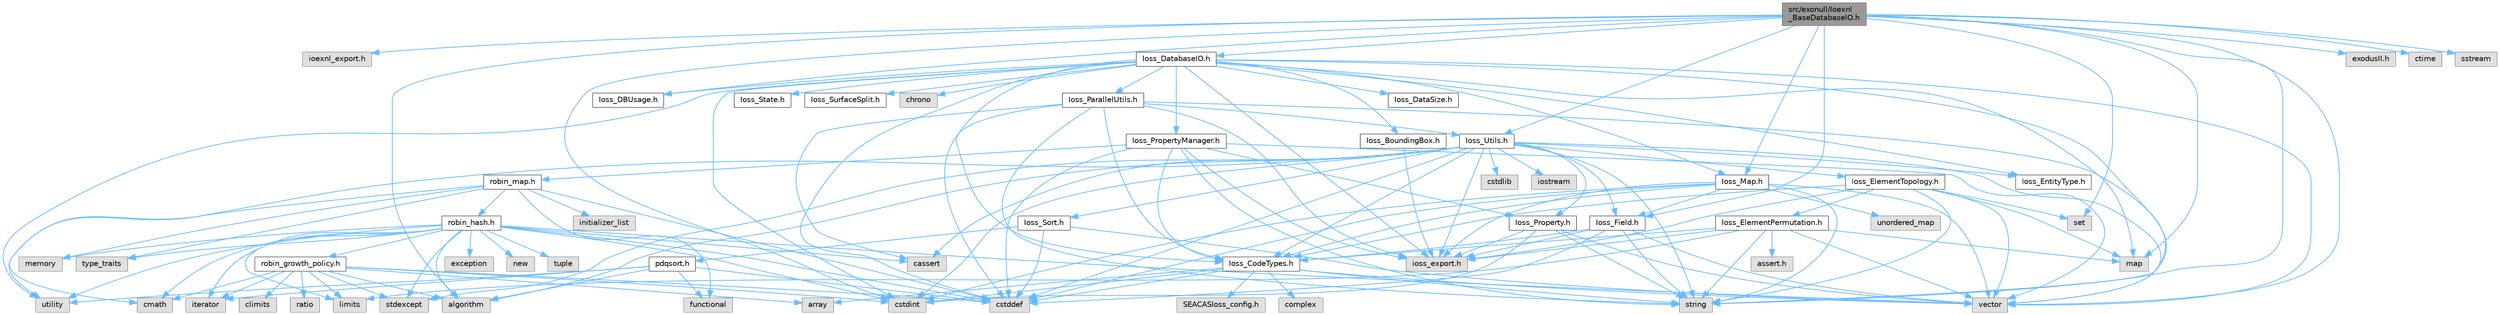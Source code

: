 digraph "src/exonull/Ioexnl_BaseDatabaseIO.h"
{
 // INTERACTIVE_SVG=YES
 // LATEX_PDF_SIZE
  bgcolor="transparent";
  edge [fontname=Helvetica,fontsize=10,labelfontname=Helvetica,labelfontsize=10];
  node [fontname=Helvetica,fontsize=10,shape=box,height=0.2,width=0.4];
  Node1 [id="Node000001",label="src/exonull/Ioexnl\l_BaseDatabaseIO.h",height=0.2,width=0.4,color="gray40", fillcolor="grey60", style="filled", fontcolor="black",tooltip=" "];
  Node1 -> Node2 [id="edge1_Node000001_Node000002",color="steelblue1",style="solid",tooltip=" "];
  Node2 [id="Node000002",label="ioexnl_export.h",height=0.2,width=0.4,color="grey60", fillcolor="#E0E0E0", style="filled",tooltip=" "];
  Node1 -> Node3 [id="edge2_Node000001_Node000003",color="steelblue1",style="solid",tooltip=" "];
  Node3 [id="Node000003",label="Ioss_DBUsage.h",height=0.2,width=0.4,color="grey40", fillcolor="white", style="filled",URL="$Ioss__DBUsage_8h.html",tooltip=" "];
  Node1 -> Node4 [id="edge3_Node000001_Node000004",color="steelblue1",style="solid",tooltip=" "];
  Node4 [id="Node000004",label="Ioss_DatabaseIO.h",height=0.2,width=0.4,color="grey40", fillcolor="white", style="filled",URL="$Ioss__DatabaseIO_8h.html",tooltip=" "];
  Node4 -> Node5 [id="edge4_Node000004_Node000005",color="steelblue1",style="solid",tooltip=" "];
  Node5 [id="Node000005",label="ioss_export.h",height=0.2,width=0.4,color="grey60", fillcolor="#E0E0E0", style="filled",tooltip=" "];
  Node4 -> Node6 [id="edge5_Node000004_Node000006",color="steelblue1",style="solid",tooltip=" "];
  Node6 [id="Node000006",label="Ioss_BoundingBox.h",height=0.2,width=0.4,color="grey40", fillcolor="white", style="filled",URL="$Ioss__BoundingBox_8h.html",tooltip=" "];
  Node6 -> Node5 [id="edge6_Node000006_Node000005",color="steelblue1",style="solid",tooltip=" "];
  Node4 -> Node7 [id="edge7_Node000004_Node000007",color="steelblue1",style="solid",tooltip=" "];
  Node7 [id="Node000007",label="Ioss_CodeTypes.h",height=0.2,width=0.4,color="grey40", fillcolor="white", style="filled",URL="$Ioss__CodeTypes_8h.html",tooltip=" "];
  Node7 -> Node8 [id="edge8_Node000007_Node000008",color="steelblue1",style="solid",tooltip=" "];
  Node8 [id="Node000008",label="array",height=0.2,width=0.4,color="grey60", fillcolor="#E0E0E0", style="filled",tooltip=" "];
  Node7 -> Node9 [id="edge9_Node000007_Node000009",color="steelblue1",style="solid",tooltip=" "];
  Node9 [id="Node000009",label="cstddef",height=0.2,width=0.4,color="grey60", fillcolor="#E0E0E0", style="filled",tooltip=" "];
  Node7 -> Node10 [id="edge10_Node000007_Node000010",color="steelblue1",style="solid",tooltip=" "];
  Node10 [id="Node000010",label="cstdint",height=0.2,width=0.4,color="grey60", fillcolor="#E0E0E0", style="filled",tooltip=" "];
  Node7 -> Node11 [id="edge11_Node000007_Node000011",color="steelblue1",style="solid",tooltip=" "];
  Node11 [id="Node000011",label="string",height=0.2,width=0.4,color="grey60", fillcolor="#E0E0E0", style="filled",tooltip=" "];
  Node7 -> Node12 [id="edge12_Node000007_Node000012",color="steelblue1",style="solid",tooltip=" "];
  Node12 [id="Node000012",label="vector",height=0.2,width=0.4,color="grey60", fillcolor="#E0E0E0", style="filled",tooltip=" "];
  Node7 -> Node13 [id="edge13_Node000007_Node000013",color="steelblue1",style="solid",tooltip=" "];
  Node13 [id="Node000013",label="SEACASIoss_config.h",height=0.2,width=0.4,color="grey60", fillcolor="#E0E0E0", style="filled",tooltip=" "];
  Node7 -> Node14 [id="edge14_Node000007_Node000014",color="steelblue1",style="solid",tooltip=" "];
  Node14 [id="Node000014",label="complex",height=0.2,width=0.4,color="grey60", fillcolor="#E0E0E0", style="filled",tooltip=" "];
  Node4 -> Node3 [id="edge15_Node000004_Node000003",color="steelblue1",style="solid",tooltip=" "];
  Node4 -> Node15 [id="edge16_Node000004_Node000015",color="steelblue1",style="solid",tooltip=" "];
  Node15 [id="Node000015",label="Ioss_DataSize.h",height=0.2,width=0.4,color="grey40", fillcolor="white", style="filled",URL="$Ioss__DataSize_8h.html",tooltip=" "];
  Node4 -> Node16 [id="edge17_Node000004_Node000016",color="steelblue1",style="solid",tooltip=" "];
  Node16 [id="Node000016",label="Ioss_EntityType.h",height=0.2,width=0.4,color="grey40", fillcolor="white", style="filled",URL="$Ioss__EntityType_8h.html",tooltip=" "];
  Node4 -> Node17 [id="edge18_Node000004_Node000017",color="steelblue1",style="solid",tooltip=" "];
  Node17 [id="Node000017",label="Ioss_Map.h",height=0.2,width=0.4,color="grey40", fillcolor="white", style="filled",URL="$Ioss__Map_8h.html",tooltip=" "];
  Node17 -> Node5 [id="edge19_Node000017_Node000005",color="steelblue1",style="solid",tooltip=" "];
  Node17 -> Node7 [id="edge20_Node000017_Node000007",color="steelblue1",style="solid",tooltip=" "];
  Node17 -> Node18 [id="edge21_Node000017_Node000018",color="steelblue1",style="solid",tooltip=" "];
  Node18 [id="Node000018",label="Ioss_Field.h",height=0.2,width=0.4,color="grey40", fillcolor="white", style="filled",URL="$Ioss__Field_8h.html",tooltip=" "];
  Node18 -> Node5 [id="edge22_Node000018_Node000005",color="steelblue1",style="solid",tooltip=" "];
  Node18 -> Node7 [id="edge23_Node000018_Node000007",color="steelblue1",style="solid",tooltip=" "];
  Node18 -> Node9 [id="edge24_Node000018_Node000009",color="steelblue1",style="solid",tooltip=" "];
  Node18 -> Node11 [id="edge25_Node000018_Node000011",color="steelblue1",style="solid",tooltip=" "];
  Node18 -> Node12 [id="edge26_Node000018_Node000012",color="steelblue1",style="solid",tooltip=" "];
  Node17 -> Node9 [id="edge27_Node000017_Node000009",color="steelblue1",style="solid",tooltip=" "];
  Node17 -> Node10 [id="edge28_Node000017_Node000010",color="steelblue1",style="solid",tooltip=" "];
  Node17 -> Node11 [id="edge29_Node000017_Node000011",color="steelblue1",style="solid",tooltip=" "];
  Node17 -> Node12 [id="edge30_Node000017_Node000012",color="steelblue1",style="solid",tooltip=" "];
  Node17 -> Node19 [id="edge31_Node000017_Node000019",color="steelblue1",style="solid",tooltip=" "];
  Node19 [id="Node000019",label="unordered_map",height=0.2,width=0.4,color="grey60", fillcolor="#E0E0E0", style="filled",tooltip=" "];
  Node4 -> Node20 [id="edge32_Node000004_Node000020",color="steelblue1",style="solid",tooltip=" "];
  Node20 [id="Node000020",label="Ioss_ParallelUtils.h",height=0.2,width=0.4,color="grey40", fillcolor="white", style="filled",URL="$Ioss__ParallelUtils_8h.html",tooltip=" "];
  Node20 -> Node5 [id="edge33_Node000020_Node000005",color="steelblue1",style="solid",tooltip=" "];
  Node20 -> Node7 [id="edge34_Node000020_Node000007",color="steelblue1",style="solid",tooltip=" "];
  Node20 -> Node21 [id="edge35_Node000020_Node000021",color="steelblue1",style="solid",tooltip=" "];
  Node21 [id="Node000021",label="Ioss_Utils.h",height=0.2,width=0.4,color="grey40", fillcolor="white", style="filled",URL="$Ioss__Utils_8h.html",tooltip=" "];
  Node21 -> Node5 [id="edge36_Node000021_Node000005",color="steelblue1",style="solid",tooltip=" "];
  Node21 -> Node7 [id="edge37_Node000021_Node000007",color="steelblue1",style="solid",tooltip=" "];
  Node21 -> Node22 [id="edge38_Node000021_Node000022",color="steelblue1",style="solid",tooltip=" "];
  Node22 [id="Node000022",label="Ioss_ElementTopology.h",height=0.2,width=0.4,color="grey40", fillcolor="white", style="filled",URL="$Ioss__ElementTopology_8h.html",tooltip=" "];
  Node22 -> Node5 [id="edge39_Node000022_Node000005",color="steelblue1",style="solid",tooltip=" "];
  Node22 -> Node7 [id="edge40_Node000022_Node000007",color="steelblue1",style="solid",tooltip=" "];
  Node22 -> Node23 [id="edge41_Node000022_Node000023",color="steelblue1",style="solid",tooltip=" "];
  Node23 [id="Node000023",label="Ioss_ElementPermutation.h",height=0.2,width=0.4,color="grey40", fillcolor="white", style="filled",URL="$Ioss__ElementPermutation_8h.html",tooltip=" "];
  Node23 -> Node5 [id="edge42_Node000023_Node000005",color="steelblue1",style="solid",tooltip=" "];
  Node23 -> Node7 [id="edge43_Node000023_Node000007",color="steelblue1",style="solid",tooltip=" "];
  Node23 -> Node24 [id="edge44_Node000023_Node000024",color="steelblue1",style="solid",tooltip=" "];
  Node24 [id="Node000024",label="assert.h",height=0.2,width=0.4,color="grey60", fillcolor="#E0E0E0", style="filled",tooltip=" "];
  Node23 -> Node25 [id="edge45_Node000023_Node000025",color="steelblue1",style="solid",tooltip=" "];
  Node25 [id="Node000025",label="limits",height=0.2,width=0.4,color="grey60", fillcolor="#E0E0E0", style="filled",tooltip=" "];
  Node23 -> Node26 [id="edge46_Node000023_Node000026",color="steelblue1",style="solid",tooltip=" "];
  Node26 [id="Node000026",label="map",height=0.2,width=0.4,color="grey60", fillcolor="#E0E0E0", style="filled",tooltip=" "];
  Node23 -> Node11 [id="edge47_Node000023_Node000011",color="steelblue1",style="solid",tooltip=" "];
  Node23 -> Node12 [id="edge48_Node000023_Node000012",color="steelblue1",style="solid",tooltip=" "];
  Node22 -> Node26 [id="edge49_Node000022_Node000026",color="steelblue1",style="solid",tooltip=" "];
  Node22 -> Node27 [id="edge50_Node000022_Node000027",color="steelblue1",style="solid",tooltip=" "];
  Node27 [id="Node000027",label="set",height=0.2,width=0.4,color="grey60", fillcolor="#E0E0E0", style="filled",tooltip=" "];
  Node22 -> Node11 [id="edge51_Node000022_Node000011",color="steelblue1",style="solid",tooltip=" "];
  Node22 -> Node12 [id="edge52_Node000022_Node000012",color="steelblue1",style="solid",tooltip=" "];
  Node21 -> Node16 [id="edge53_Node000021_Node000016",color="steelblue1",style="solid",tooltip=" "];
  Node21 -> Node18 [id="edge54_Node000021_Node000018",color="steelblue1",style="solid",tooltip=" "];
  Node21 -> Node28 [id="edge55_Node000021_Node000028",color="steelblue1",style="solid",tooltip=" "];
  Node28 [id="Node000028",label="Ioss_Property.h",height=0.2,width=0.4,color="grey40", fillcolor="white", style="filled",URL="$Ioss__Property_8h.html",tooltip=" "];
  Node28 -> Node5 [id="edge56_Node000028_Node000005",color="steelblue1",style="solid",tooltip=" "];
  Node28 -> Node10 [id="edge57_Node000028_Node000010",color="steelblue1",style="solid",tooltip=" "];
  Node28 -> Node11 [id="edge58_Node000028_Node000011",color="steelblue1",style="solid",tooltip=" "];
  Node28 -> Node12 [id="edge59_Node000028_Node000012",color="steelblue1",style="solid",tooltip=" "];
  Node21 -> Node29 [id="edge60_Node000021_Node000029",color="steelblue1",style="solid",tooltip=" "];
  Node29 [id="Node000029",label="Ioss_Sort.h",height=0.2,width=0.4,color="grey40", fillcolor="white", style="filled",URL="$Ioss__Sort_8h.html",tooltip=" "];
  Node29 -> Node30 [id="edge61_Node000029_Node000030",color="steelblue1",style="solid",tooltip=" "];
  Node30 [id="Node000030",label="pdqsort.h",height=0.2,width=0.4,color="grey40", fillcolor="white", style="filled",URL="$pdqsort_8h.html",tooltip=" "];
  Node30 -> Node31 [id="edge62_Node000030_Node000031",color="steelblue1",style="solid",tooltip=" "];
  Node31 [id="Node000031",label="algorithm",height=0.2,width=0.4,color="grey60", fillcolor="#E0E0E0", style="filled",tooltip=" "];
  Node30 -> Node9 [id="edge63_Node000030_Node000009",color="steelblue1",style="solid",tooltip=" "];
  Node30 -> Node32 [id="edge64_Node000030_Node000032",color="steelblue1",style="solid",tooltip=" "];
  Node32 [id="Node000032",label="functional",height=0.2,width=0.4,color="grey60", fillcolor="#E0E0E0", style="filled",tooltip=" "];
  Node30 -> Node33 [id="edge65_Node000030_Node000033",color="steelblue1",style="solid",tooltip=" "];
  Node33 [id="Node000033",label="iterator",height=0.2,width=0.4,color="grey60", fillcolor="#E0E0E0", style="filled",tooltip=" "];
  Node30 -> Node34 [id="edge66_Node000030_Node000034",color="steelblue1",style="solid",tooltip=" "];
  Node34 [id="Node000034",label="utility",height=0.2,width=0.4,color="grey60", fillcolor="#E0E0E0", style="filled",tooltip=" "];
  Node29 -> Node9 [id="edge67_Node000029_Node000009",color="steelblue1",style="solid",tooltip=" "];
  Node29 -> Node12 [id="edge68_Node000029_Node000012",color="steelblue1",style="solid",tooltip=" "];
  Node21 -> Node31 [id="edge69_Node000021_Node000031",color="steelblue1",style="solid",tooltip=" "];
  Node21 -> Node35 [id="edge70_Node000021_Node000035",color="steelblue1",style="solid",tooltip=" "];
  Node35 [id="Node000035",label="cassert",height=0.2,width=0.4,color="grey60", fillcolor="#E0E0E0", style="filled",tooltip=" "];
  Node21 -> Node36 [id="edge71_Node000021_Node000036",color="steelblue1",style="solid",tooltip=" "];
  Node36 [id="Node000036",label="cmath",height=0.2,width=0.4,color="grey60", fillcolor="#E0E0E0", style="filled",tooltip=" "];
  Node21 -> Node9 [id="edge72_Node000021_Node000009",color="steelblue1",style="solid",tooltip=" "];
  Node21 -> Node10 [id="edge73_Node000021_Node000010",color="steelblue1",style="solid",tooltip=" "];
  Node21 -> Node37 [id="edge74_Node000021_Node000037",color="steelblue1",style="solid",tooltip=" "];
  Node37 [id="Node000037",label="cstdlib",height=0.2,width=0.4,color="grey60", fillcolor="#E0E0E0", style="filled",tooltip=" "];
  Node21 -> Node38 [id="edge75_Node000021_Node000038",color="steelblue1",style="solid",tooltip=" "];
  Node38 [id="Node000038",label="iostream",height=0.2,width=0.4,color="grey60", fillcolor="#E0E0E0", style="filled",tooltip=" "];
  Node21 -> Node39 [id="edge76_Node000021_Node000039",color="steelblue1",style="solid",tooltip=" "];
  Node39 [id="Node000039",label="stdexcept",height=0.2,width=0.4,color="grey60", fillcolor="#E0E0E0", style="filled",tooltip=" "];
  Node21 -> Node11 [id="edge77_Node000021_Node000011",color="steelblue1",style="solid",tooltip=" "];
  Node21 -> Node12 [id="edge78_Node000021_Node000012",color="steelblue1",style="solid",tooltip=" "];
  Node20 -> Node35 [id="edge79_Node000020_Node000035",color="steelblue1",style="solid",tooltip=" "];
  Node20 -> Node9 [id="edge80_Node000020_Node000009",color="steelblue1",style="solid",tooltip=" "];
  Node20 -> Node11 [id="edge81_Node000020_Node000011",color="steelblue1",style="solid",tooltip=" "];
  Node20 -> Node12 [id="edge82_Node000020_Node000012",color="steelblue1",style="solid",tooltip=" "];
  Node4 -> Node40 [id="edge83_Node000004_Node000040",color="steelblue1",style="solid",tooltip=" "];
  Node40 [id="Node000040",label="Ioss_PropertyManager.h",height=0.2,width=0.4,color="grey40", fillcolor="white", style="filled",URL="$Ioss__PropertyManager_8h.html",tooltip=" "];
  Node40 -> Node5 [id="edge84_Node000040_Node000005",color="steelblue1",style="solid",tooltip=" "];
  Node40 -> Node7 [id="edge85_Node000040_Node000007",color="steelblue1",style="solid",tooltip=" "];
  Node40 -> Node28 [id="edge86_Node000040_Node000028",color="steelblue1",style="solid",tooltip=" "];
  Node40 -> Node9 [id="edge87_Node000040_Node000009",color="steelblue1",style="solid",tooltip=" "];
  Node40 -> Node11 [id="edge88_Node000040_Node000011",color="steelblue1",style="solid",tooltip=" "];
  Node40 -> Node12 [id="edge89_Node000040_Node000012",color="steelblue1",style="solid",tooltip=" "];
  Node40 -> Node41 [id="edge90_Node000040_Node000041",color="steelblue1",style="solid",tooltip=" "];
  Node41 [id="Node000041",label="robin_map.h",height=0.2,width=0.4,color="grey40", fillcolor="white", style="filled",URL="$robin__map_8h.html",tooltip=" "];
  Node41 -> Node9 [id="edge91_Node000041_Node000009",color="steelblue1",style="solid",tooltip=" "];
  Node41 -> Node32 [id="edge92_Node000041_Node000032",color="steelblue1",style="solid",tooltip=" "];
  Node41 -> Node42 [id="edge93_Node000041_Node000042",color="steelblue1",style="solid",tooltip=" "];
  Node42 [id="Node000042",label="initializer_list",height=0.2,width=0.4,color="grey60", fillcolor="#E0E0E0", style="filled",tooltip=" "];
  Node41 -> Node43 [id="edge94_Node000041_Node000043",color="steelblue1",style="solid",tooltip=" "];
  Node43 [id="Node000043",label="memory",height=0.2,width=0.4,color="grey60", fillcolor="#E0E0E0", style="filled",tooltip=" "];
  Node41 -> Node44 [id="edge95_Node000041_Node000044",color="steelblue1",style="solid",tooltip=" "];
  Node44 [id="Node000044",label="type_traits",height=0.2,width=0.4,color="grey60", fillcolor="#E0E0E0", style="filled",tooltip=" "];
  Node41 -> Node34 [id="edge96_Node000041_Node000034",color="steelblue1",style="solid",tooltip=" "];
  Node41 -> Node45 [id="edge97_Node000041_Node000045",color="steelblue1",style="solid",tooltip=" "];
  Node45 [id="Node000045",label="robin_hash.h",height=0.2,width=0.4,color="grey40", fillcolor="white", style="filled",URL="$robin__hash_8h.html",tooltip=" "];
  Node45 -> Node31 [id="edge98_Node000045_Node000031",color="steelblue1",style="solid",tooltip=" "];
  Node45 -> Node35 [id="edge99_Node000045_Node000035",color="steelblue1",style="solid",tooltip=" "];
  Node45 -> Node36 [id="edge100_Node000045_Node000036",color="steelblue1",style="solid",tooltip=" "];
  Node45 -> Node9 [id="edge101_Node000045_Node000009",color="steelblue1",style="solid",tooltip=" "];
  Node45 -> Node10 [id="edge102_Node000045_Node000010",color="steelblue1",style="solid",tooltip=" "];
  Node45 -> Node46 [id="edge103_Node000045_Node000046",color="steelblue1",style="solid",tooltip=" "];
  Node46 [id="Node000046",label="exception",height=0.2,width=0.4,color="grey60", fillcolor="#E0E0E0", style="filled",tooltip=" "];
  Node45 -> Node33 [id="edge104_Node000045_Node000033",color="steelblue1",style="solid",tooltip=" "];
  Node45 -> Node25 [id="edge105_Node000045_Node000025",color="steelblue1",style="solid",tooltip=" "];
  Node45 -> Node43 [id="edge106_Node000045_Node000043",color="steelblue1",style="solid",tooltip=" "];
  Node45 -> Node47 [id="edge107_Node000045_Node000047",color="steelblue1",style="solid",tooltip=" "];
  Node47 [id="Node000047",label="new",height=0.2,width=0.4,color="grey60", fillcolor="#E0E0E0", style="filled",tooltip=" "];
  Node45 -> Node39 [id="edge108_Node000045_Node000039",color="steelblue1",style="solid",tooltip=" "];
  Node45 -> Node48 [id="edge109_Node000045_Node000048",color="steelblue1",style="solid",tooltip=" "];
  Node48 [id="Node000048",label="tuple",height=0.2,width=0.4,color="grey60", fillcolor="#E0E0E0", style="filled",tooltip=" "];
  Node45 -> Node44 [id="edge110_Node000045_Node000044",color="steelblue1",style="solid",tooltip=" "];
  Node45 -> Node34 [id="edge111_Node000045_Node000034",color="steelblue1",style="solid",tooltip=" "];
  Node45 -> Node12 [id="edge112_Node000045_Node000012",color="steelblue1",style="solid",tooltip=" "];
  Node45 -> Node49 [id="edge113_Node000045_Node000049",color="steelblue1",style="solid",tooltip=" "];
  Node49 [id="Node000049",label="robin_growth_policy.h",height=0.2,width=0.4,color="grey40", fillcolor="white", style="filled",URL="$robin__growth__policy_8h.html",tooltip=" "];
  Node49 -> Node31 [id="edge114_Node000049_Node000031",color="steelblue1",style="solid",tooltip=" "];
  Node49 -> Node8 [id="edge115_Node000049_Node000008",color="steelblue1",style="solid",tooltip=" "];
  Node49 -> Node50 [id="edge116_Node000049_Node000050",color="steelblue1",style="solid",tooltip=" "];
  Node50 [id="Node000050",label="climits",height=0.2,width=0.4,color="grey60", fillcolor="#E0E0E0", style="filled",tooltip=" "];
  Node49 -> Node36 [id="edge117_Node000049_Node000036",color="steelblue1",style="solid",tooltip=" "];
  Node49 -> Node9 [id="edge118_Node000049_Node000009",color="steelblue1",style="solid",tooltip=" "];
  Node49 -> Node10 [id="edge119_Node000049_Node000010",color="steelblue1",style="solid",tooltip=" "];
  Node49 -> Node33 [id="edge120_Node000049_Node000033",color="steelblue1",style="solid",tooltip=" "];
  Node49 -> Node25 [id="edge121_Node000049_Node000025",color="steelblue1",style="solid",tooltip=" "];
  Node49 -> Node51 [id="edge122_Node000049_Node000051",color="steelblue1",style="solid",tooltip=" "];
  Node51 [id="Node000051",label="ratio",height=0.2,width=0.4,color="grey60", fillcolor="#E0E0E0", style="filled",tooltip=" "];
  Node49 -> Node39 [id="edge123_Node000049_Node000039",color="steelblue1",style="solid",tooltip=" "];
  Node4 -> Node52 [id="edge124_Node000004_Node000052",color="steelblue1",style="solid",tooltip=" "];
  Node52 [id="Node000052",label="Ioss_State.h",height=0.2,width=0.4,color="grey40", fillcolor="white", style="filled",URL="$Ioss__State_8h.html",tooltip=" "];
  Node4 -> Node53 [id="edge125_Node000004_Node000053",color="steelblue1",style="solid",tooltip=" "];
  Node53 [id="Node000053",label="Ioss_SurfaceSplit.h",height=0.2,width=0.4,color="grey40", fillcolor="white", style="filled",URL="$Ioss__SurfaceSplit_8h.html",tooltip=" "];
  Node4 -> Node54 [id="edge126_Node000004_Node000054",color="steelblue1",style="solid",tooltip=" "];
  Node54 [id="Node000054",label="chrono",height=0.2,width=0.4,color="grey60", fillcolor="#E0E0E0", style="filled",tooltip=" "];
  Node4 -> Node9 [id="edge127_Node000004_Node000009",color="steelblue1",style="solid",tooltip=" "];
  Node4 -> Node10 [id="edge128_Node000004_Node000010",color="steelblue1",style="solid",tooltip=" "];
  Node4 -> Node26 [id="edge129_Node000004_Node000026",color="steelblue1",style="solid",tooltip=" "];
  Node4 -> Node11 [id="edge130_Node000004_Node000011",color="steelblue1",style="solid",tooltip=" "];
  Node4 -> Node34 [id="edge131_Node000004_Node000034",color="steelblue1",style="solid",tooltip=" "];
  Node4 -> Node12 [id="edge132_Node000004_Node000012",color="steelblue1",style="solid",tooltip=" "];
  Node1 -> Node18 [id="edge133_Node000001_Node000018",color="steelblue1",style="solid",tooltip=" "];
  Node1 -> Node17 [id="edge134_Node000001_Node000017",color="steelblue1",style="solid",tooltip=" "];
  Node1 -> Node21 [id="edge135_Node000001_Node000021",color="steelblue1",style="solid",tooltip=" "];
  Node1 -> Node55 [id="edge136_Node000001_Node000055",color="steelblue1",style="solid",tooltip=" "];
  Node55 [id="Node000055",label="exodusII.h",height=0.2,width=0.4,color="grey60", fillcolor="#E0E0E0", style="filled",tooltip=" "];
  Node1 -> Node31 [id="edge137_Node000001_Node000031",color="steelblue1",style="solid",tooltip=" "];
  Node1 -> Node10 [id="edge138_Node000001_Node000010",color="steelblue1",style="solid",tooltip=" "];
  Node1 -> Node56 [id="edge139_Node000001_Node000056",color="steelblue1",style="solid",tooltip=" "];
  Node56 [id="Node000056",label="ctime",height=0.2,width=0.4,color="grey60", fillcolor="#E0E0E0", style="filled",tooltip=" "];
  Node1 -> Node26 [id="edge140_Node000001_Node000026",color="steelblue1",style="solid",tooltip=" "];
  Node1 -> Node27 [id="edge141_Node000001_Node000027",color="steelblue1",style="solid",tooltip=" "];
  Node1 -> Node57 [id="edge142_Node000001_Node000057",color="steelblue1",style="solid",tooltip=" "];
  Node57 [id="Node000057",label="sstream",height=0.2,width=0.4,color="grey60", fillcolor="#E0E0E0", style="filled",tooltip=" "];
  Node1 -> Node11 [id="edge143_Node000001_Node000011",color="steelblue1",style="solid",tooltip=" "];
  Node1 -> Node12 [id="edge144_Node000001_Node000012",color="steelblue1",style="solid",tooltip=" "];
}

